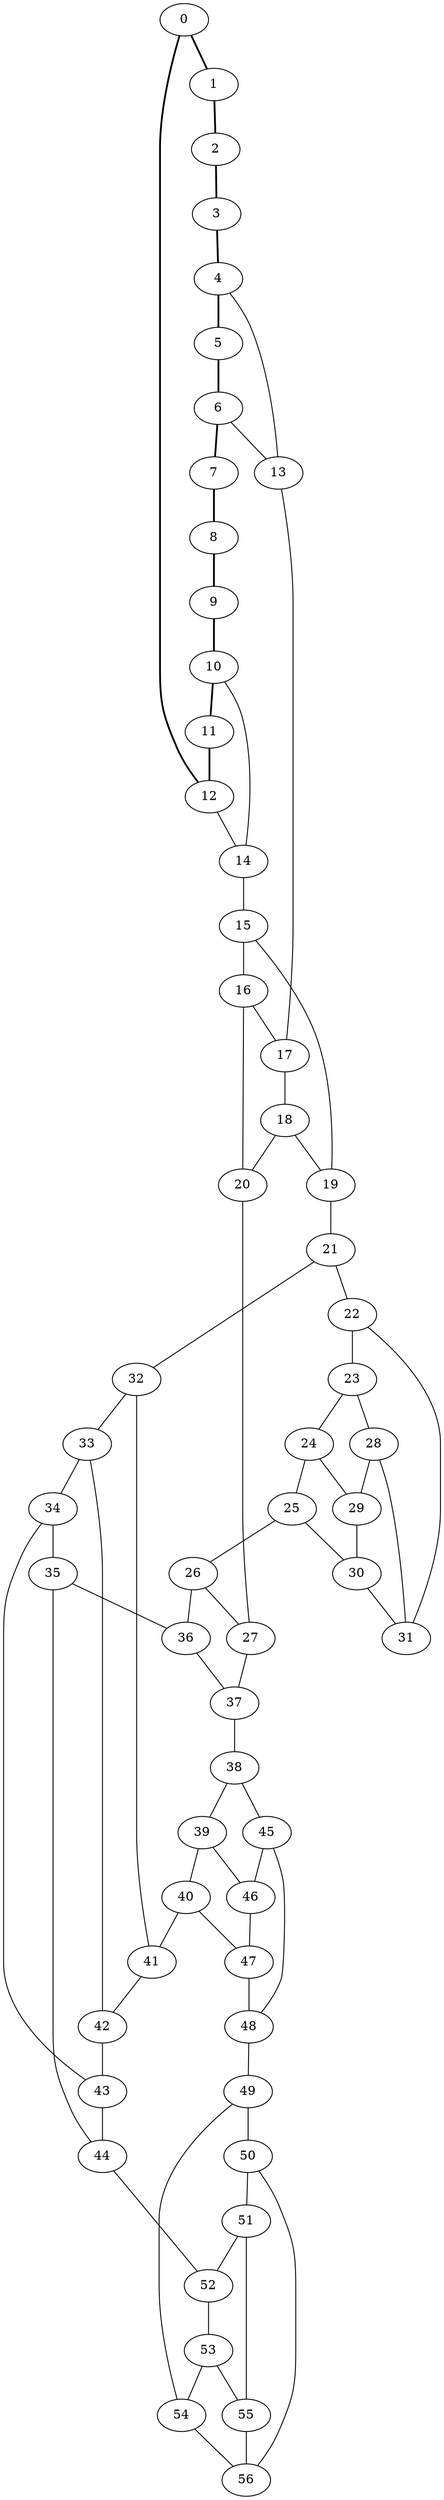//Inside of this graph isn't 3-connected
graph G {
0 [ pos = " 13.00,0.00!" ];
0 -- 1[style=bold];
0 -- 12[style=bold];
1 [ pos = " 11.51,6.04!" ];
1 -- 2[style=bold];
2 [ pos = " 7.38,10.70!" ];
2 -- 3[style=bold];
3 [ pos = " 1.57,12.91!" ];
3 -- 4[style=bold];
4 [ pos = " -4.61,12.16!" ];
4 -- 5[style=bold];
4 -- 13;
5 [ pos = " -9.73,8.62!" ];
5 -- 6[style=bold];
6 [ pos = " -12.62,3.11!" ];
6 -- 7[style=bold];
6 -- 13;
7 [ pos = " -12.62,-3.11!" ];
7 -- 8[style=bold];
8 [ pos = " -9.73,-8.62!" ];
8 -- 9[style=bold];
9 [ pos = " -4.61,-12.16!" ];
9 -- 10[style=bold];
10 [ pos = " 1.57,-12.91!" ];
10 -- 11[style=bold];
10 -- 14;
11 [ pos = " 7.38,-10.70!" ];
11 -- 12[style=bold];
12 [ pos = " 11.51,-6.04!" ];
12 -- 14;
13 -- 17;
14 -- 15;
15 -- 16;
15 -- 19;
16 -- 17;
16 -- 20;
17 -- 18;
18 -- 19;
18 -- 20;
19 -- 21;
20 -- 27;
21 -- 22;
21 -- 32;
22 -- 23;
22 -- 31;
23 -- 24;
23 -- 28;
24 -- 25;
24 -- 29;
25 -- 26;
25 -- 30;
26 -- 27;
26 -- 36;
27 -- 37;
28 -- 29;
28 -- 31;
29 -- 30;
30 -- 31;
32 -- 33;
32 -- 41;
33 -- 34;
33 -- 42;
34 -- 35;
34 -- 43;
35 -- 36;
35 -- 44;
36 -- 37;
37 -- 38;
38 -- 39;
38 -- 45;
39 -- 40;
39 -- 46;
40 -- 41;
40 -- 47;
41 -- 42;
42 -- 43;
43 -- 44;
44 -- 52;
45 -- 46;
45 -- 48;
46 -- 47;
47 -- 48;
48 -- 49;
49 -- 50;
49 -- 54;
50 -- 51;
50 -- 56;
51 -- 52;
51 -- 55;
52 -- 53;
53 -- 54;
53 -- 55;
54 -- 56;
55 -- 56;
}
